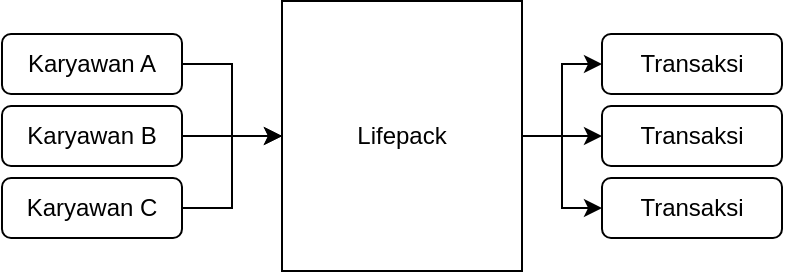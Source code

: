 <mxfile version="21.3.8" type="github">
  <diagram name="Page-1" id="j_QNqozHiaCTX_nJ5YU7">
    <mxGraphModel dx="1114" dy="613" grid="1" gridSize="10" guides="1" tooltips="1" connect="1" arrows="1" fold="1" page="1" pageScale="1" pageWidth="850" pageHeight="1100" math="0" shadow="0">
      <root>
        <mxCell id="0" />
        <mxCell id="1" parent="0" />
        <mxCell id="LZuA7bpW6MxhRtyOJ7z8-5" value="" style="edgeStyle=orthogonalEdgeStyle;rounded=0;orthogonalLoop=1;jettySize=auto;html=1;" edge="1" parent="1" source="LZuA7bpW6MxhRtyOJ7z8-11" target="LZuA7bpW6MxhRtyOJ7z8-4">
          <mxGeometry relative="1" as="geometry" />
        </mxCell>
        <mxCell id="LZuA7bpW6MxhRtyOJ7z8-1" value="Karyawan A" style="rounded=1;whiteSpace=wrap;html=1;" vertex="1" parent="1">
          <mxGeometry x="110" y="190" width="90" height="30" as="geometry" />
        </mxCell>
        <mxCell id="LZuA7bpW6MxhRtyOJ7z8-10" style="edgeStyle=orthogonalEdgeStyle;rounded=0;orthogonalLoop=1;jettySize=auto;html=1;" edge="1" parent="1" source="LZuA7bpW6MxhRtyOJ7z8-2" target="LZuA7bpW6MxhRtyOJ7z8-6">
          <mxGeometry relative="1" as="geometry" />
        </mxCell>
        <mxCell id="LZuA7bpW6MxhRtyOJ7z8-2" value="Karyawan B" style="rounded=1;whiteSpace=wrap;html=1;" vertex="1" parent="1">
          <mxGeometry x="110" y="226" width="90" height="30" as="geometry" />
        </mxCell>
        <mxCell id="LZuA7bpW6MxhRtyOJ7z8-9" value="" style="edgeStyle=orthogonalEdgeStyle;rounded=0;orthogonalLoop=1;jettySize=auto;html=1;" edge="1" parent="1" source="LZuA7bpW6MxhRtyOJ7z8-11" target="LZuA7bpW6MxhRtyOJ7z8-7">
          <mxGeometry relative="1" as="geometry" />
        </mxCell>
        <mxCell id="LZuA7bpW6MxhRtyOJ7z8-3" value="Karyawan C" style="rounded=1;whiteSpace=wrap;html=1;" vertex="1" parent="1">
          <mxGeometry x="110" y="262" width="90" height="30" as="geometry" />
        </mxCell>
        <mxCell id="LZuA7bpW6MxhRtyOJ7z8-4" value="Transaksi" style="rounded=1;whiteSpace=wrap;html=1;" vertex="1" parent="1">
          <mxGeometry x="410" y="190" width="90" height="30" as="geometry" />
        </mxCell>
        <mxCell id="LZuA7bpW6MxhRtyOJ7z8-6" value="Transaksi" style="rounded=1;whiteSpace=wrap;html=1;" vertex="1" parent="1">
          <mxGeometry x="410" y="226" width="90" height="30" as="geometry" />
        </mxCell>
        <mxCell id="LZuA7bpW6MxhRtyOJ7z8-7" value="Transaksi" style="rounded=1;whiteSpace=wrap;html=1;" vertex="1" parent="1">
          <mxGeometry x="410" y="262" width="90" height="30" as="geometry" />
        </mxCell>
        <mxCell id="LZuA7bpW6MxhRtyOJ7z8-12" value="" style="edgeStyle=orthogonalEdgeStyle;rounded=0;orthogonalLoop=1;jettySize=auto;html=1;" edge="1" parent="1" source="LZuA7bpW6MxhRtyOJ7z8-1" target="LZuA7bpW6MxhRtyOJ7z8-11">
          <mxGeometry relative="1" as="geometry">
            <mxPoint x="200" y="205" as="sourcePoint" />
            <mxPoint x="410" y="205" as="targetPoint" />
          </mxGeometry>
        </mxCell>
        <mxCell id="LZuA7bpW6MxhRtyOJ7z8-13" value="" style="edgeStyle=orthogonalEdgeStyle;rounded=0;orthogonalLoop=1;jettySize=auto;html=1;" edge="1" parent="1" source="LZuA7bpW6MxhRtyOJ7z8-3" target="LZuA7bpW6MxhRtyOJ7z8-11">
          <mxGeometry relative="1" as="geometry">
            <mxPoint x="200" y="277" as="sourcePoint" />
            <mxPoint x="410" y="277" as="targetPoint" />
          </mxGeometry>
        </mxCell>
        <mxCell id="LZuA7bpW6MxhRtyOJ7z8-11" value="Lifepack" style="rounded=0;whiteSpace=wrap;html=1;" vertex="1" parent="1">
          <mxGeometry x="250" y="173.5" width="120" height="135" as="geometry" />
        </mxCell>
      </root>
    </mxGraphModel>
  </diagram>
</mxfile>
